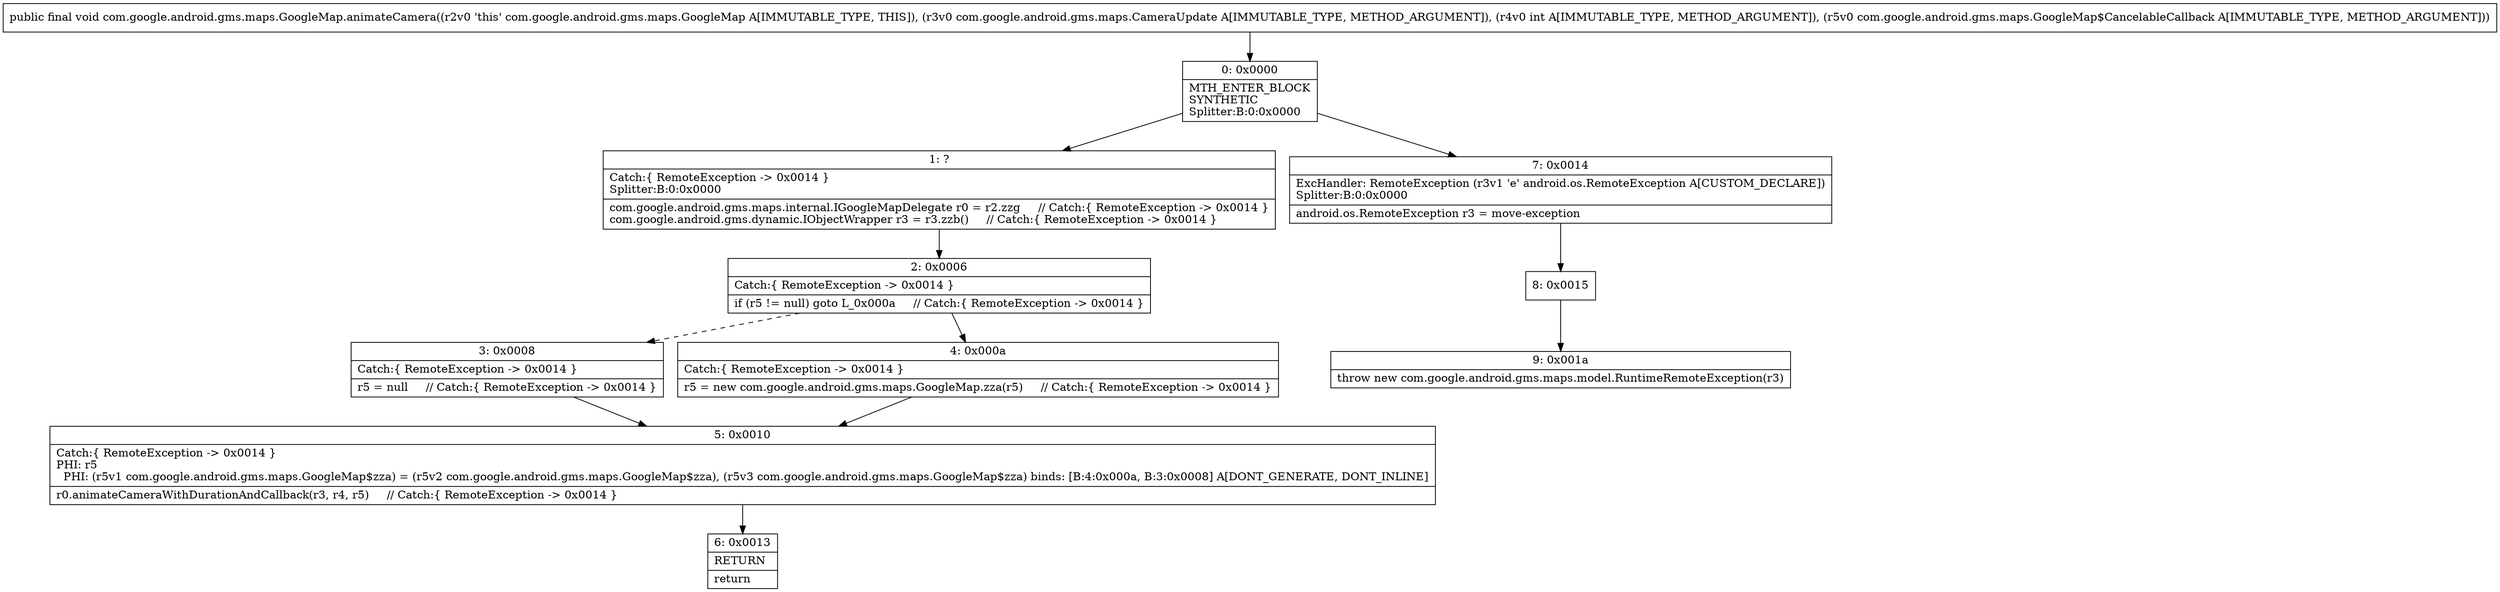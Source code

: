 digraph "CFG forcom.google.android.gms.maps.GoogleMap.animateCamera(Lcom\/google\/android\/gms\/maps\/CameraUpdate;ILcom\/google\/android\/gms\/maps\/GoogleMap$CancelableCallback;)V" {
Node_0 [shape=record,label="{0\:\ 0x0000|MTH_ENTER_BLOCK\lSYNTHETIC\lSplitter:B:0:0x0000\l}"];
Node_1 [shape=record,label="{1\:\ ?|Catch:\{ RemoteException \-\> 0x0014 \}\lSplitter:B:0:0x0000\l|com.google.android.gms.maps.internal.IGoogleMapDelegate r0 = r2.zzg     \/\/ Catch:\{ RemoteException \-\> 0x0014 \}\lcom.google.android.gms.dynamic.IObjectWrapper r3 = r3.zzb()     \/\/ Catch:\{ RemoteException \-\> 0x0014 \}\l}"];
Node_2 [shape=record,label="{2\:\ 0x0006|Catch:\{ RemoteException \-\> 0x0014 \}\l|if (r5 != null) goto L_0x000a     \/\/ Catch:\{ RemoteException \-\> 0x0014 \}\l}"];
Node_3 [shape=record,label="{3\:\ 0x0008|Catch:\{ RemoteException \-\> 0x0014 \}\l|r5 = null     \/\/ Catch:\{ RemoteException \-\> 0x0014 \}\l}"];
Node_4 [shape=record,label="{4\:\ 0x000a|Catch:\{ RemoteException \-\> 0x0014 \}\l|r5 = new com.google.android.gms.maps.GoogleMap.zza(r5)     \/\/ Catch:\{ RemoteException \-\> 0x0014 \}\l}"];
Node_5 [shape=record,label="{5\:\ 0x0010|Catch:\{ RemoteException \-\> 0x0014 \}\lPHI: r5 \l  PHI: (r5v1 com.google.android.gms.maps.GoogleMap$zza) = (r5v2 com.google.android.gms.maps.GoogleMap$zza), (r5v3 com.google.android.gms.maps.GoogleMap$zza) binds: [B:4:0x000a, B:3:0x0008] A[DONT_GENERATE, DONT_INLINE]\l|r0.animateCameraWithDurationAndCallback(r3, r4, r5)     \/\/ Catch:\{ RemoteException \-\> 0x0014 \}\l}"];
Node_6 [shape=record,label="{6\:\ 0x0013|RETURN\l|return\l}"];
Node_7 [shape=record,label="{7\:\ 0x0014|ExcHandler: RemoteException (r3v1 'e' android.os.RemoteException A[CUSTOM_DECLARE])\lSplitter:B:0:0x0000\l|android.os.RemoteException r3 = move\-exception\l}"];
Node_8 [shape=record,label="{8\:\ 0x0015}"];
Node_9 [shape=record,label="{9\:\ 0x001a|throw new com.google.android.gms.maps.model.RuntimeRemoteException(r3)\l}"];
MethodNode[shape=record,label="{public final void com.google.android.gms.maps.GoogleMap.animateCamera((r2v0 'this' com.google.android.gms.maps.GoogleMap A[IMMUTABLE_TYPE, THIS]), (r3v0 com.google.android.gms.maps.CameraUpdate A[IMMUTABLE_TYPE, METHOD_ARGUMENT]), (r4v0 int A[IMMUTABLE_TYPE, METHOD_ARGUMENT]), (r5v0 com.google.android.gms.maps.GoogleMap$CancelableCallback A[IMMUTABLE_TYPE, METHOD_ARGUMENT])) }"];
MethodNode -> Node_0;
Node_0 -> Node_1;
Node_0 -> Node_7;
Node_1 -> Node_2;
Node_2 -> Node_3[style=dashed];
Node_2 -> Node_4;
Node_3 -> Node_5;
Node_4 -> Node_5;
Node_5 -> Node_6;
Node_7 -> Node_8;
Node_8 -> Node_9;
}

